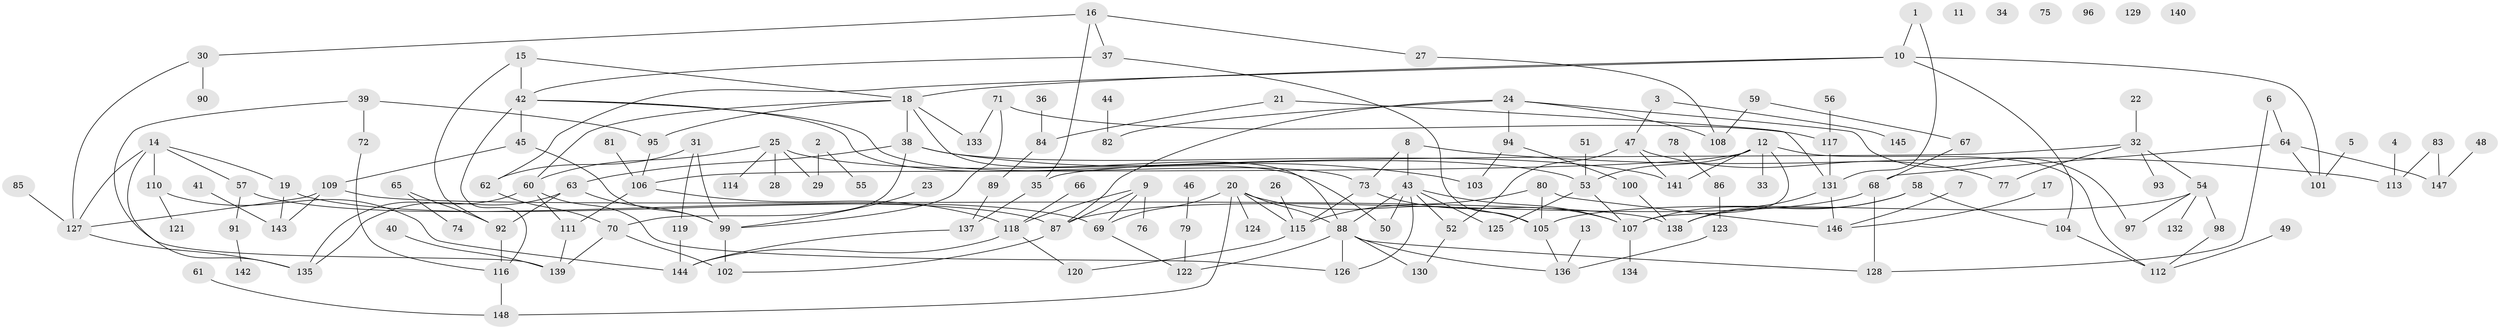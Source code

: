 // coarse degree distribution, {0: 0.13636363636363635, 1: 0.38636363636363635, 6: 0.045454545454545456, 3: 0.13636363636363635, 8: 0.045454545454545456, 9: 0.022727272727272728, 2: 0.11363636363636363, 4: 0.022727272727272728, 5: 0.022727272727272728, 7: 0.022727272727272728, 13: 0.045454545454545456}
// Generated by graph-tools (version 1.1) at 2025/44/03/04/25 21:44:05]
// undirected, 148 vertices, 202 edges
graph export_dot {
graph [start="1"]
  node [color=gray90,style=filled];
  1;
  2;
  3;
  4;
  5;
  6;
  7;
  8;
  9;
  10;
  11;
  12;
  13;
  14;
  15;
  16;
  17;
  18;
  19;
  20;
  21;
  22;
  23;
  24;
  25;
  26;
  27;
  28;
  29;
  30;
  31;
  32;
  33;
  34;
  35;
  36;
  37;
  38;
  39;
  40;
  41;
  42;
  43;
  44;
  45;
  46;
  47;
  48;
  49;
  50;
  51;
  52;
  53;
  54;
  55;
  56;
  57;
  58;
  59;
  60;
  61;
  62;
  63;
  64;
  65;
  66;
  67;
  68;
  69;
  70;
  71;
  72;
  73;
  74;
  75;
  76;
  77;
  78;
  79;
  80;
  81;
  82;
  83;
  84;
  85;
  86;
  87;
  88;
  89;
  90;
  91;
  92;
  93;
  94;
  95;
  96;
  97;
  98;
  99;
  100;
  101;
  102;
  103;
  104;
  105;
  106;
  107;
  108;
  109;
  110;
  111;
  112;
  113;
  114;
  115;
  116;
  117;
  118;
  119;
  120;
  121;
  122;
  123;
  124;
  125;
  126;
  127;
  128;
  129;
  130;
  131;
  132;
  133;
  134;
  135;
  136;
  137;
  138;
  139;
  140;
  141;
  142;
  143;
  144;
  145;
  146;
  147;
  148;
  1 -- 10;
  1 -- 131;
  2 -- 29;
  2 -- 55;
  3 -- 47;
  3 -- 145;
  4 -- 113;
  5 -- 101;
  6 -- 64;
  6 -- 128;
  7 -- 146;
  8 -- 43;
  8 -- 73;
  8 -- 113;
  9 -- 69;
  9 -- 76;
  9 -- 87;
  9 -- 118;
  10 -- 18;
  10 -- 62;
  10 -- 101;
  10 -- 104;
  12 -- 33;
  12 -- 53;
  12 -- 106;
  12 -- 107;
  12 -- 112;
  12 -- 141;
  13 -- 136;
  14 -- 19;
  14 -- 57;
  14 -- 110;
  14 -- 127;
  14 -- 135;
  15 -- 18;
  15 -- 42;
  15 -- 92;
  16 -- 27;
  16 -- 30;
  16 -- 35;
  16 -- 37;
  17 -- 146;
  18 -- 38;
  18 -- 60;
  18 -- 88;
  18 -- 95;
  18 -- 133;
  19 -- 69;
  19 -- 143;
  20 -- 69;
  20 -- 88;
  20 -- 105;
  20 -- 115;
  20 -- 124;
  20 -- 148;
  21 -- 84;
  21 -- 131;
  22 -- 32;
  23 -- 99;
  24 -- 82;
  24 -- 87;
  24 -- 94;
  24 -- 97;
  24 -- 108;
  25 -- 28;
  25 -- 29;
  25 -- 53;
  25 -- 60;
  25 -- 114;
  26 -- 115;
  27 -- 108;
  30 -- 90;
  30 -- 127;
  31 -- 62;
  31 -- 99;
  31 -- 119;
  32 -- 35;
  32 -- 54;
  32 -- 77;
  32 -- 93;
  35 -- 137;
  36 -- 84;
  37 -- 42;
  37 -- 105;
  38 -- 63;
  38 -- 70;
  38 -- 103;
  38 -- 141;
  39 -- 72;
  39 -- 95;
  39 -- 139;
  40 -- 139;
  41 -- 143;
  42 -- 45;
  42 -- 50;
  42 -- 73;
  42 -- 116;
  43 -- 50;
  43 -- 52;
  43 -- 88;
  43 -- 107;
  43 -- 125;
  43 -- 126;
  44 -- 82;
  45 -- 99;
  45 -- 109;
  46 -- 79;
  47 -- 52;
  47 -- 77;
  47 -- 141;
  48 -- 147;
  49 -- 112;
  51 -- 53;
  52 -- 130;
  53 -- 107;
  53 -- 125;
  54 -- 97;
  54 -- 98;
  54 -- 105;
  54 -- 132;
  56 -- 117;
  57 -- 87;
  57 -- 91;
  58 -- 104;
  58 -- 107;
  58 -- 138;
  59 -- 67;
  59 -- 108;
  60 -- 111;
  60 -- 126;
  60 -- 135;
  61 -- 148;
  62 -- 70;
  63 -- 92;
  63 -- 99;
  63 -- 135;
  64 -- 68;
  64 -- 101;
  64 -- 147;
  65 -- 74;
  65 -- 92;
  66 -- 118;
  67 -- 68;
  68 -- 87;
  68 -- 128;
  69 -- 122;
  70 -- 102;
  70 -- 139;
  71 -- 99;
  71 -- 117;
  71 -- 133;
  72 -- 116;
  73 -- 107;
  73 -- 115;
  78 -- 86;
  79 -- 122;
  80 -- 105;
  80 -- 115;
  80 -- 146;
  81 -- 106;
  83 -- 113;
  83 -- 147;
  84 -- 89;
  85 -- 127;
  86 -- 123;
  87 -- 102;
  88 -- 122;
  88 -- 126;
  88 -- 128;
  88 -- 130;
  88 -- 136;
  89 -- 137;
  91 -- 142;
  92 -- 116;
  94 -- 100;
  94 -- 103;
  95 -- 106;
  98 -- 112;
  99 -- 102;
  100 -- 138;
  104 -- 112;
  105 -- 136;
  106 -- 111;
  106 -- 118;
  107 -- 134;
  109 -- 127;
  109 -- 138;
  109 -- 143;
  110 -- 121;
  110 -- 144;
  111 -- 139;
  115 -- 120;
  116 -- 148;
  117 -- 131;
  118 -- 120;
  118 -- 144;
  119 -- 144;
  123 -- 136;
  127 -- 135;
  131 -- 138;
  131 -- 146;
  137 -- 144;
}

